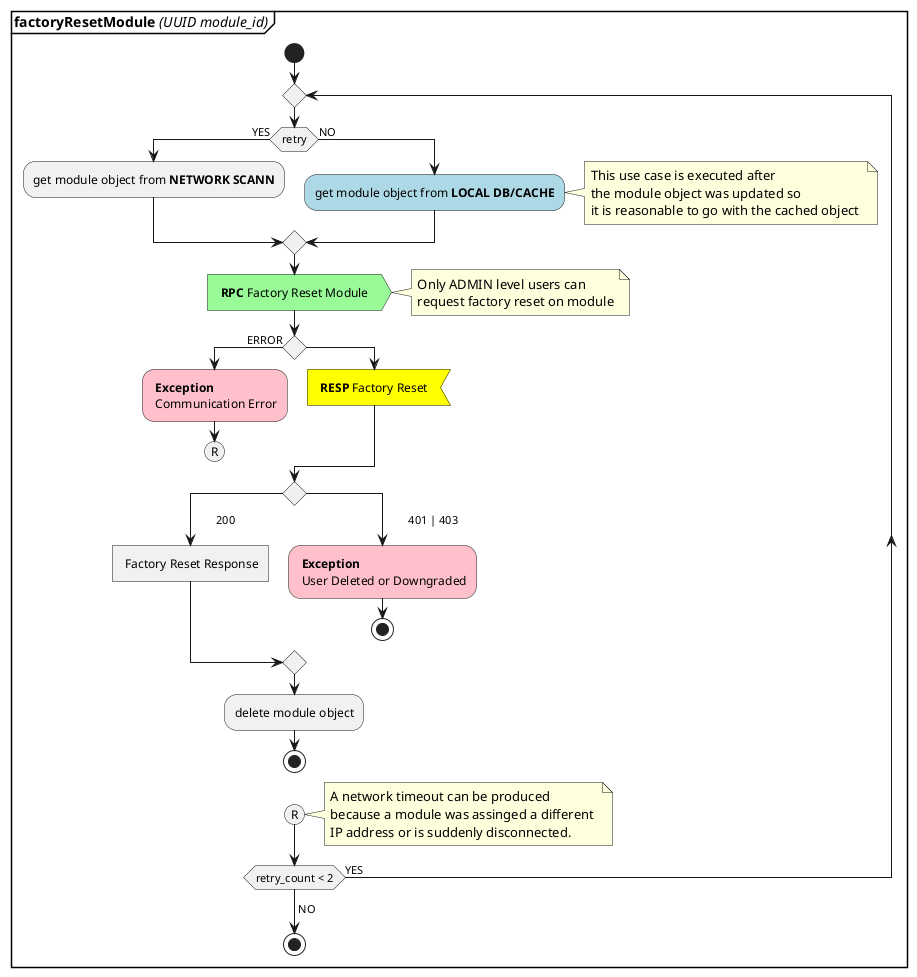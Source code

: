 @startuml ACT_factoryResetModule
partition  <b>factoryResetModule</b> <i>(UUID module_id)</i> {
    start
    repeat
    if(retry) then (YES)
    :get module object from <b>NETWORK SCANN</b>;
    else (NO)
    #lightblue:get module object from <b>LOCAL DB/CACHE</b>;
    note right
    This use case is executed after 
    the module object was updated so 
    it is reasonable to go with the cached object 
    end note
    endif
    
    #palegreen: <b>RPC</b> Factory Reset Module >
    note right
    Only ADMIN level users can
    request factory reset on module
    end note
    if() then (ERROR)
        #pink : <b>Exception</b> \n Communication Error;
        (R)
        detach
    else
        #yellow: <b>RESP</b> Factory Reset <
    endif
    switch()
        case(\t 200)
            : Factory Reset Response]
        case(\t 401 | 403)
            #pink : <b>Exception</b> \n User Deleted or Downgraded;
            stop
    endswitch
    :delete module object;
    stop

    (R)
    note right 
        A network timeout can be produced 
        because a module was assinged a different 
        IP address or is suddenly disconnected.
    end note
    repeat while(retry_count < 2) is (YES)
    -> NO;
    stop
}
@enduml
